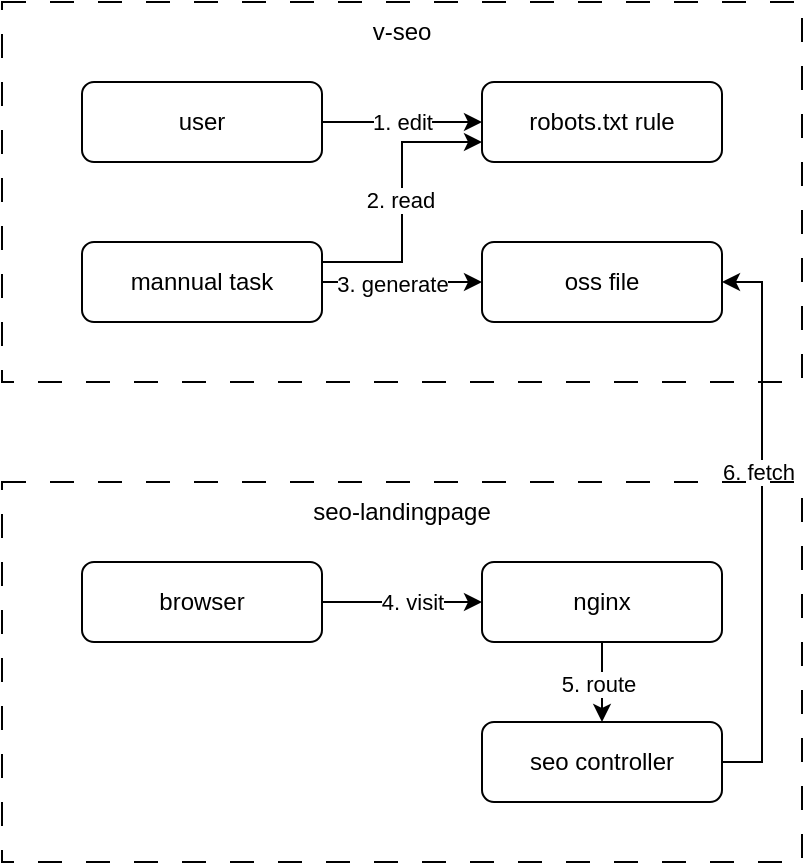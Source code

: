 <mxfile version="25.0.3">
  <diagram name="第 1 页" id="6XTrNinVOmstTceVo0tN">
    <mxGraphModel dx="1417" dy="650" grid="1" gridSize="10" guides="1" tooltips="1" connect="1" arrows="1" fold="1" page="1" pageScale="1" pageWidth="827" pageHeight="1169" math="0" shadow="0">
      <root>
        <mxCell id="0" />
        <mxCell id="1" parent="0" />
        <mxCell id="VGmLlZrA64LQWpxoeh4O-11" style="edgeStyle=orthogonalEdgeStyle;rounded=0;orthogonalLoop=1;jettySize=auto;html=1;exitX=1;exitY=0.25;exitDx=0;exitDy=0;entryX=0;entryY=0.75;entryDx=0;entryDy=0;" edge="1" parent="1" source="VGmLlZrA64LQWpxoeh4O-1" target="VGmLlZrA64LQWpxoeh4O-2">
          <mxGeometry relative="1" as="geometry" />
        </mxCell>
        <mxCell id="VGmLlZrA64LQWpxoeh4O-12" value="2. read" style="edgeLabel;html=1;align=center;verticalAlign=middle;resizable=0;points=[];" vertex="1" connectable="0" parent="VGmLlZrA64LQWpxoeh4O-11">
          <mxGeometry x="0.014" y="1" relative="1" as="geometry">
            <mxPoint as="offset" />
          </mxGeometry>
        </mxCell>
        <mxCell id="VGmLlZrA64LQWpxoeh4O-13" style="edgeStyle=orthogonalEdgeStyle;rounded=0;orthogonalLoop=1;jettySize=auto;html=1;exitX=1;exitY=0.5;exitDx=0;exitDy=0;entryX=0;entryY=0.5;entryDx=0;entryDy=0;" edge="1" parent="1" source="VGmLlZrA64LQWpxoeh4O-1" target="VGmLlZrA64LQWpxoeh4O-3">
          <mxGeometry relative="1" as="geometry" />
        </mxCell>
        <mxCell id="VGmLlZrA64LQWpxoeh4O-14" value="3. generate" style="edgeLabel;html=1;align=center;verticalAlign=middle;resizable=0;points=[];" vertex="1" connectable="0" parent="VGmLlZrA64LQWpxoeh4O-13">
          <mxGeometry x="-0.125" y="-1" relative="1" as="geometry">
            <mxPoint as="offset" />
          </mxGeometry>
        </mxCell>
        <mxCell id="VGmLlZrA64LQWpxoeh4O-1" value="mannual task" style="rounded=1;whiteSpace=wrap;html=1;" vertex="1" parent="1">
          <mxGeometry x="80" y="160" width="120" height="40" as="geometry" />
        </mxCell>
        <mxCell id="VGmLlZrA64LQWpxoeh4O-2" value="robots.txt rule" style="rounded=1;whiteSpace=wrap;html=1;" vertex="1" parent="1">
          <mxGeometry x="280" y="80" width="120" height="40" as="geometry" />
        </mxCell>
        <mxCell id="VGmLlZrA64LQWpxoeh4O-3" value="oss file" style="rounded=1;whiteSpace=wrap;html=1;" vertex="1" parent="1">
          <mxGeometry x="280" y="160" width="120" height="40" as="geometry" />
        </mxCell>
        <mxCell id="VGmLlZrA64LQWpxoeh4O-9" style="edgeStyle=orthogonalEdgeStyle;rounded=0;orthogonalLoop=1;jettySize=auto;html=1;exitX=1;exitY=0.5;exitDx=0;exitDy=0;entryX=0;entryY=0.5;entryDx=0;entryDy=0;" edge="1" parent="1" source="VGmLlZrA64LQWpxoeh4O-4" target="VGmLlZrA64LQWpxoeh4O-2">
          <mxGeometry relative="1" as="geometry" />
        </mxCell>
        <mxCell id="VGmLlZrA64LQWpxoeh4O-10" value="1. edit" style="edgeLabel;html=1;align=center;verticalAlign=middle;resizable=0;points=[];" vertex="1" connectable="0" parent="VGmLlZrA64LQWpxoeh4O-9">
          <mxGeometry x="-0.125" y="4" relative="1" as="geometry">
            <mxPoint x="5" y="4" as="offset" />
          </mxGeometry>
        </mxCell>
        <mxCell id="VGmLlZrA64LQWpxoeh4O-4" value="user" style="rounded=1;whiteSpace=wrap;html=1;" vertex="1" parent="1">
          <mxGeometry x="80" y="80" width="120" height="40" as="geometry" />
        </mxCell>
        <mxCell id="VGmLlZrA64LQWpxoeh4O-15" style="edgeStyle=orthogonalEdgeStyle;rounded=0;orthogonalLoop=1;jettySize=auto;html=1;exitX=1;exitY=0.5;exitDx=0;exitDy=0;entryX=0;entryY=0.5;entryDx=0;entryDy=0;" edge="1" parent="1" source="VGmLlZrA64LQWpxoeh4O-5" target="VGmLlZrA64LQWpxoeh4O-6">
          <mxGeometry relative="1" as="geometry" />
        </mxCell>
        <mxCell id="VGmLlZrA64LQWpxoeh4O-16" value="4. visit" style="edgeLabel;html=1;align=center;verticalAlign=middle;resizable=0;points=[];" vertex="1" connectable="0" parent="VGmLlZrA64LQWpxoeh4O-15">
          <mxGeometry x="0.125" relative="1" as="geometry">
            <mxPoint as="offset" />
          </mxGeometry>
        </mxCell>
        <mxCell id="VGmLlZrA64LQWpxoeh4O-5" value="browser" style="rounded=1;whiteSpace=wrap;html=1;" vertex="1" parent="1">
          <mxGeometry x="80" y="320" width="120" height="40" as="geometry" />
        </mxCell>
        <mxCell id="VGmLlZrA64LQWpxoeh4O-17" style="edgeStyle=orthogonalEdgeStyle;rounded=0;orthogonalLoop=1;jettySize=auto;html=1;exitX=0.5;exitY=1;exitDx=0;exitDy=0;entryX=0.5;entryY=0;entryDx=0;entryDy=0;" edge="1" parent="1" source="VGmLlZrA64LQWpxoeh4O-6" target="VGmLlZrA64LQWpxoeh4O-7">
          <mxGeometry relative="1" as="geometry" />
        </mxCell>
        <mxCell id="VGmLlZrA64LQWpxoeh4O-18" value="5. route" style="edgeLabel;html=1;align=center;verticalAlign=middle;resizable=0;points=[];" vertex="1" connectable="0" parent="VGmLlZrA64LQWpxoeh4O-17">
          <mxGeometry x="0.05" y="-2" relative="1" as="geometry">
            <mxPoint as="offset" />
          </mxGeometry>
        </mxCell>
        <mxCell id="VGmLlZrA64LQWpxoeh4O-6" value="nginx" style="rounded=1;whiteSpace=wrap;html=1;" vertex="1" parent="1">
          <mxGeometry x="280" y="320" width="120" height="40" as="geometry" />
        </mxCell>
        <mxCell id="VGmLlZrA64LQWpxoeh4O-20" style="edgeStyle=orthogonalEdgeStyle;rounded=0;orthogonalLoop=1;jettySize=auto;html=1;exitX=1;exitY=0.5;exitDx=0;exitDy=0;entryX=1;entryY=0.5;entryDx=0;entryDy=0;" edge="1" parent="1" source="VGmLlZrA64LQWpxoeh4O-7" target="VGmLlZrA64LQWpxoeh4O-3">
          <mxGeometry relative="1" as="geometry" />
        </mxCell>
        <mxCell id="VGmLlZrA64LQWpxoeh4O-21" value="6. fetch" style="edgeLabel;html=1;align=center;verticalAlign=middle;resizable=0;points=[];" vertex="1" connectable="0" parent="VGmLlZrA64LQWpxoeh4O-20">
          <mxGeometry x="0.183" y="2" relative="1" as="geometry">
            <mxPoint as="offset" />
          </mxGeometry>
        </mxCell>
        <mxCell id="VGmLlZrA64LQWpxoeh4O-7" value="seo controller" style="rounded=1;whiteSpace=wrap;html=1;" vertex="1" parent="1">
          <mxGeometry x="280" y="400" width="120" height="40" as="geometry" />
        </mxCell>
        <mxCell id="VGmLlZrA64LQWpxoeh4O-8" value="" style="rounded=0;whiteSpace=wrap;html=1;fillColor=none;dashed=1;dashPattern=12 12;" vertex="1" parent="1">
          <mxGeometry x="40" y="40" width="400" height="190" as="geometry" />
        </mxCell>
        <mxCell id="VGmLlZrA64LQWpxoeh4O-22" value="" style="rounded=0;whiteSpace=wrap;html=1;fillColor=none;dashed=1;dashPattern=12 12;" vertex="1" parent="1">
          <mxGeometry x="40" y="280" width="400" height="190" as="geometry" />
        </mxCell>
        <mxCell id="VGmLlZrA64LQWpxoeh4O-23" value="v-seo" style="text;html=1;align=center;verticalAlign=middle;whiteSpace=wrap;rounded=0;" vertex="1" parent="1">
          <mxGeometry x="210" y="40" width="60" height="30" as="geometry" />
        </mxCell>
        <mxCell id="VGmLlZrA64LQWpxoeh4O-24" value="seo-landingpage" style="text;html=1;align=center;verticalAlign=middle;whiteSpace=wrap;rounded=0;" vertex="1" parent="1">
          <mxGeometry x="190" y="280" width="100" height="30" as="geometry" />
        </mxCell>
      </root>
    </mxGraphModel>
  </diagram>
</mxfile>
